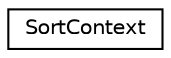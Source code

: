 digraph G
{
  edge [fontname="Helvetica",fontsize="10",labelfontname="Helvetica",labelfontsize="10"];
  node [fontname="Helvetica",fontsize="10",shape=record];
  rankdir=LR;
  Node1 [label="SortContext",height=0.2,width=0.4,color="black", fillcolor="white", style="filled",URL="$d4/d59/structSortContext.html"];
}
